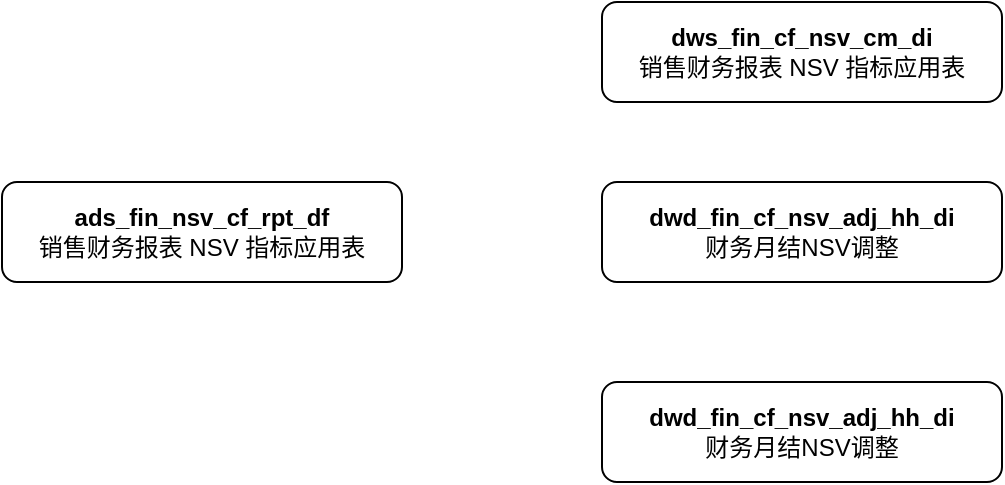 <mxfile version="26.0.14">
  <diagram name="第 1 页" id="yCVcIyTOCZYH85aR5Unp">
    <mxGraphModel dx="1050" dy="1821" grid="1" gridSize="10" guides="1" tooltips="1" connect="1" arrows="1" fold="1" page="1" pageScale="1" pageWidth="827" pageHeight="1169" math="0" shadow="0">
      <root>
        <mxCell id="0" />
        <mxCell id="1" parent="0" />
        <mxCell id="tR0_oq1lKLPy9Ii8GGcT-2" value="&lt;b&gt;ads_fin_nsv_cf_rpt_df&lt;/b&gt;&lt;div&gt;销售财务报表 NSV 指标应用表&lt;/div&gt;" style="rounded=1;whiteSpace=wrap;html=1;" parent="1" vertex="1">
          <mxGeometry x="80" y="60" width="200" height="50" as="geometry" />
        </mxCell>
        <mxCell id="RX08VAxo57eMM2NK6fA--1" value="&lt;b&gt;dws_fin_cf_nsv_cm_di&lt;/b&gt;&lt;br&gt;&lt;div&gt;销售财务报表 NSV 指标应用表&lt;/div&gt;" style="rounded=1;whiteSpace=wrap;html=1;" vertex="1" parent="1">
          <mxGeometry x="380" y="-30" width="200" height="50" as="geometry" />
        </mxCell>
        <mxCell id="RX08VAxo57eMM2NK6fA--2" value="&lt;b&gt;dwd_fin_cf_nsv_adj_hh_di&lt;/b&gt;&lt;br&gt;&lt;div&gt;财务月结NSV调整&lt;/div&gt;" style="rounded=1;whiteSpace=wrap;html=1;" vertex="1" parent="1">
          <mxGeometry x="380" y="60" width="200" height="50" as="geometry" />
        </mxCell>
        <mxCell id="RX08VAxo57eMM2NK6fA--3" value="&lt;b&gt;dwd_fin_cf_nsv_adj_hh_di&lt;/b&gt;&lt;br&gt;&lt;div&gt;财务月结NSV调整&lt;/div&gt;" style="rounded=1;whiteSpace=wrap;html=1;" vertex="1" parent="1">
          <mxGeometry x="380" y="160" width="200" height="50" as="geometry" />
        </mxCell>
      </root>
    </mxGraphModel>
  </diagram>
</mxfile>
